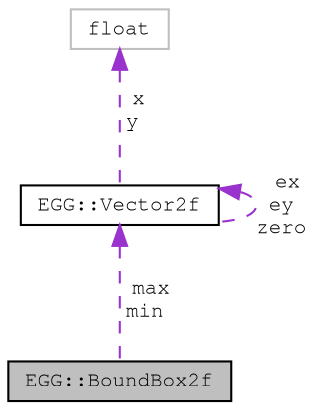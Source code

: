 digraph "EGG::BoundBox2f"
{
 // LATEX_PDF_SIZE
  edge [fontname="FreeMono",fontsize="10",labelfontname="FreeMono",labelfontsize="10"];
  node [fontname="FreeMono",fontsize="10",shape=record];
  Node1 [label="EGG::BoundBox2f",height=0.2,width=0.4,color="black", fillcolor="grey75", style="filled", fontcolor="black",tooltip=" "];
  Node2 -> Node1 [dir="back",color="darkorchid3",fontsize="10",style="dashed",label=" max\nmin" ,fontname="FreeMono"];
  Node2 [label="EGG::Vector2f",height=0.2,width=0.4,color="black", fillcolor="white", style="filled",URL="$struct_e_g_g_1_1_vector2f.html",tooltip=" "];
  Node3 -> Node2 [dir="back",color="darkorchid3",fontsize="10",style="dashed",label=" x\ny" ,fontname="FreeMono"];
  Node3 [label="float",height=0.2,width=0.4,color="grey75", fillcolor="white", style="filled",tooltip=" "];
  Node2 -> Node2 [dir="back",color="darkorchid3",fontsize="10",style="dashed",label=" ex\ney\nzero" ,fontname="FreeMono"];
}
